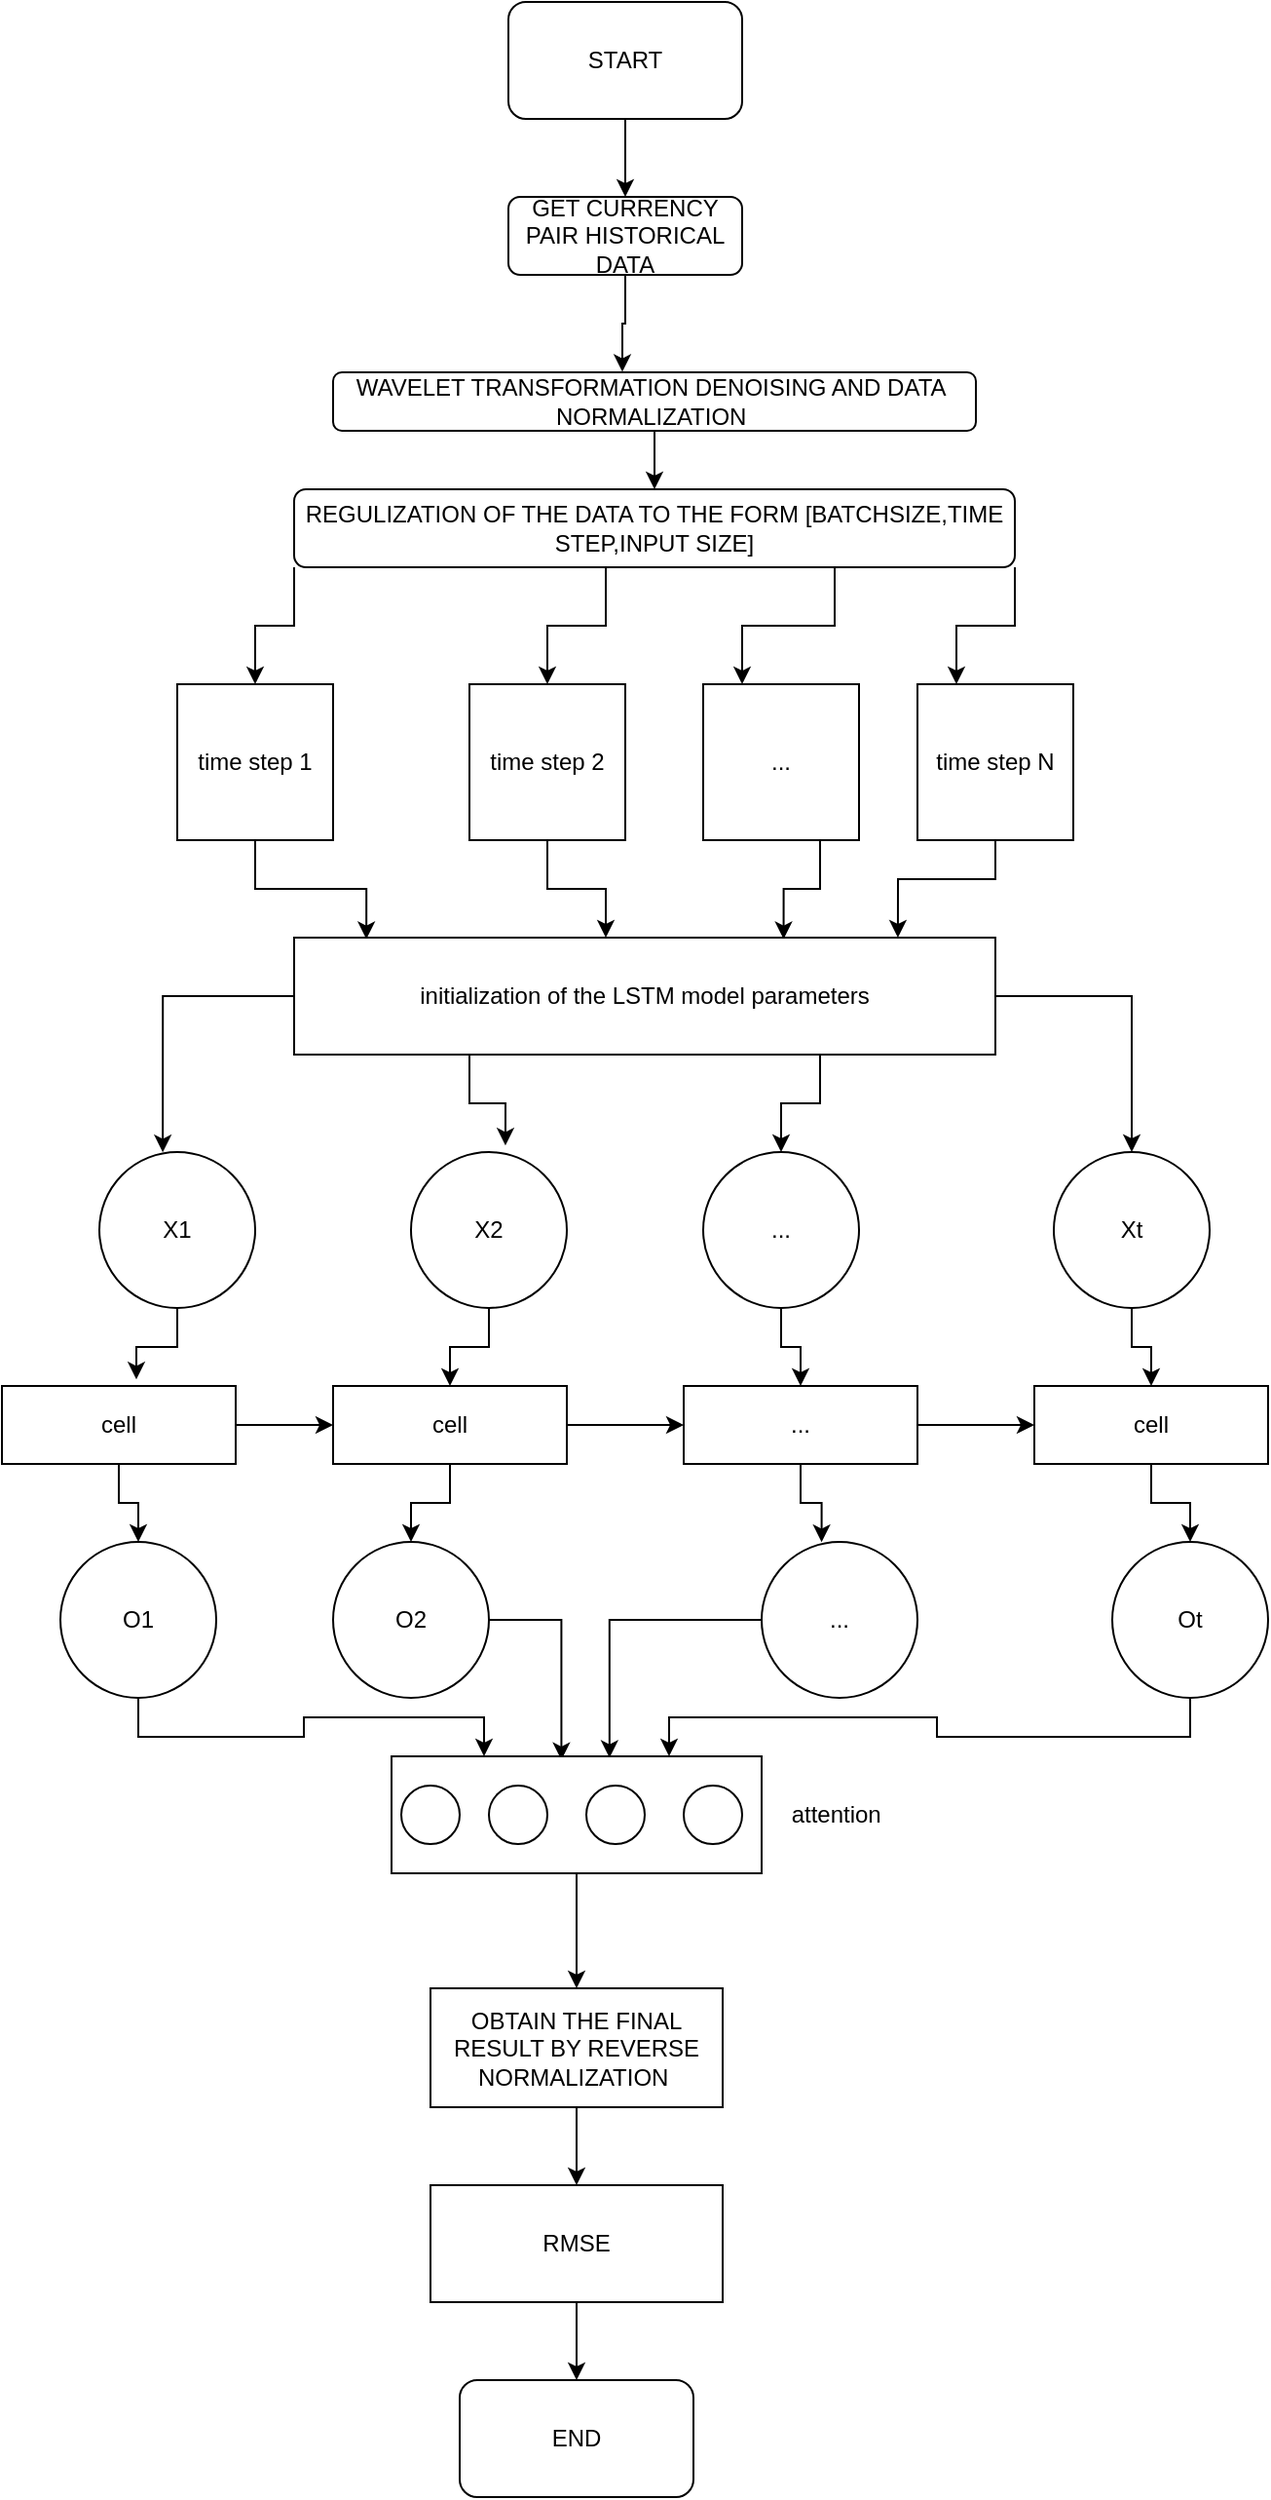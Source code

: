 <mxfile version="14.6.13" type="github">
  <diagram id="C5RBs43oDa-KdzZeNtuy" name="Page-1">
    <mxGraphModel dx="2394" dy="633" grid="1" gridSize="10" guides="1" tooltips="1" connect="1" arrows="1" fold="1" page="1" pageScale="1" pageWidth="827" pageHeight="1169" math="0" shadow="0">
      <root>
        <mxCell id="WIyWlLk6GJQsqaUBKTNV-0" />
        <mxCell id="WIyWlLk6GJQsqaUBKTNV-1" parent="WIyWlLk6GJQsqaUBKTNV-0" />
        <mxCell id="QdtFReI3HZT-71ODESwy-89" style="edgeStyle=orthogonalEdgeStyle;rounded=0;orthogonalLoop=1;jettySize=auto;html=1;exitX=0.5;exitY=1;exitDx=0;exitDy=0;entryX=0.45;entryY=-0.008;entryDx=0;entryDy=0;entryPerimeter=0;" edge="1" parent="WIyWlLk6GJQsqaUBKTNV-1" source="WIyWlLk6GJQsqaUBKTNV-3" target="QdtFReI3HZT-71ODESwy-0">
          <mxGeometry relative="1" as="geometry" />
        </mxCell>
        <mxCell id="WIyWlLk6GJQsqaUBKTNV-3" value="GET CURRENCY PAIR HISTORICAL DATA" style="rounded=1;whiteSpace=wrap;html=1;fontSize=12;glass=0;strokeWidth=1;shadow=0;" parent="WIyWlLk6GJQsqaUBKTNV-1" vertex="1">
          <mxGeometry x="180" y="190" width="120" height="40" as="geometry" />
        </mxCell>
        <mxCell id="QdtFReI3HZT-71ODESwy-15" style="edgeStyle=orthogonalEdgeStyle;rounded=0;orthogonalLoop=1;jettySize=auto;html=1;exitX=0.5;exitY=1;exitDx=0;exitDy=0;entryX=0.5;entryY=0;entryDx=0;entryDy=0;" edge="1" parent="WIyWlLk6GJQsqaUBKTNV-1" source="QdtFReI3HZT-71ODESwy-0" target="QdtFReI3HZT-71ODESwy-7">
          <mxGeometry relative="1" as="geometry" />
        </mxCell>
        <mxCell id="QdtFReI3HZT-71ODESwy-0" value="WAVELET TRANSFORMATION DENOISING AND DATA&amp;nbsp; NORMALIZATION&amp;nbsp;" style="rounded=1;whiteSpace=wrap;html=1;fontSize=12;glass=0;strokeWidth=1;shadow=0;" vertex="1" parent="WIyWlLk6GJQsqaUBKTNV-1">
          <mxGeometry x="90" y="280" width="330" height="30" as="geometry" />
        </mxCell>
        <mxCell id="QdtFReI3HZT-71ODESwy-25" style="edgeStyle=orthogonalEdgeStyle;rounded=0;orthogonalLoop=1;jettySize=auto;html=1;exitX=0.5;exitY=1;exitDx=0;exitDy=0;entryX=0.5;entryY=0;entryDx=0;entryDy=0;" edge="1" parent="WIyWlLk6GJQsqaUBKTNV-1" source="QdtFReI3HZT-71ODESwy-3" target="WIyWlLk6GJQsqaUBKTNV-3">
          <mxGeometry relative="1" as="geometry" />
        </mxCell>
        <mxCell id="QdtFReI3HZT-71ODESwy-3" value="START" style="rounded=1;whiteSpace=wrap;html=1;" vertex="1" parent="WIyWlLk6GJQsqaUBKTNV-1">
          <mxGeometry x="180" y="90" width="120" height="60" as="geometry" />
        </mxCell>
        <mxCell id="QdtFReI3HZT-71ODESwy-19" style="edgeStyle=orthogonalEdgeStyle;rounded=0;orthogonalLoop=1;jettySize=auto;html=1;exitX=0.25;exitY=1;exitDx=0;exitDy=0;entryX=0.5;entryY=0;entryDx=0;entryDy=0;" edge="1" parent="WIyWlLk6GJQsqaUBKTNV-1" source="QdtFReI3HZT-71ODESwy-7" target="QdtFReI3HZT-71ODESwy-9">
          <mxGeometry relative="1" as="geometry">
            <Array as="points">
              <mxPoint x="230" y="380" />
              <mxPoint x="230" y="410" />
              <mxPoint x="200" y="410" />
            </Array>
          </mxGeometry>
        </mxCell>
        <mxCell id="QdtFReI3HZT-71ODESwy-24" style="edgeStyle=orthogonalEdgeStyle;rounded=0;orthogonalLoop=1;jettySize=auto;html=1;exitX=0.75;exitY=1;exitDx=0;exitDy=0;entryX=0.25;entryY=0;entryDx=0;entryDy=0;" edge="1" parent="WIyWlLk6GJQsqaUBKTNV-1" source="QdtFReI3HZT-71ODESwy-7" target="QdtFReI3HZT-71ODESwy-10">
          <mxGeometry relative="1" as="geometry" />
        </mxCell>
        <mxCell id="QdtFReI3HZT-71ODESwy-93" style="edgeStyle=orthogonalEdgeStyle;rounded=0;orthogonalLoop=1;jettySize=auto;html=1;exitX=1;exitY=1;exitDx=0;exitDy=0;entryX=0.25;entryY=0;entryDx=0;entryDy=0;" edge="1" parent="WIyWlLk6GJQsqaUBKTNV-1" source="QdtFReI3HZT-71ODESwy-7" target="QdtFReI3HZT-71ODESwy-11">
          <mxGeometry relative="1" as="geometry" />
        </mxCell>
        <mxCell id="QdtFReI3HZT-71ODESwy-94" style="edgeStyle=orthogonalEdgeStyle;rounded=0;orthogonalLoop=1;jettySize=auto;html=1;exitX=0;exitY=1;exitDx=0;exitDy=0;" edge="1" parent="WIyWlLk6GJQsqaUBKTNV-1" source="QdtFReI3HZT-71ODESwy-7" target="QdtFReI3HZT-71ODESwy-8">
          <mxGeometry relative="1" as="geometry" />
        </mxCell>
        <mxCell id="QdtFReI3HZT-71ODESwy-7" value="REGULIZATION OF THE DATA TO THE FORM [BATCHSIZE,TIME STEP,INPUT SIZE]" style="rounded=1;whiteSpace=wrap;html=1;fontSize=12;glass=0;strokeWidth=1;shadow=0;" vertex="1" parent="WIyWlLk6GJQsqaUBKTNV-1">
          <mxGeometry x="70" y="340" width="370" height="40" as="geometry" />
        </mxCell>
        <mxCell id="QdtFReI3HZT-71ODESwy-32" style="edgeStyle=orthogonalEdgeStyle;rounded=0;orthogonalLoop=1;jettySize=auto;html=1;exitX=0.5;exitY=1;exitDx=0;exitDy=0;entryX=0.103;entryY=0.013;entryDx=0;entryDy=0;entryPerimeter=0;" edge="1" parent="WIyWlLk6GJQsqaUBKTNV-1" source="QdtFReI3HZT-71ODESwy-8" target="QdtFReI3HZT-71ODESwy-27">
          <mxGeometry relative="1" as="geometry" />
        </mxCell>
        <mxCell id="QdtFReI3HZT-71ODESwy-8" value="time step 1" style="whiteSpace=wrap;html=1;aspect=fixed;" vertex="1" parent="WIyWlLk6GJQsqaUBKTNV-1">
          <mxGeometry x="10" y="440" width="80" height="80" as="geometry" />
        </mxCell>
        <mxCell id="QdtFReI3HZT-71ODESwy-29" style="edgeStyle=orthogonalEdgeStyle;rounded=0;orthogonalLoop=1;jettySize=auto;html=1;exitX=0.5;exitY=1;exitDx=0;exitDy=0;" edge="1" parent="WIyWlLk6GJQsqaUBKTNV-1" source="QdtFReI3HZT-71ODESwy-9" target="QdtFReI3HZT-71ODESwy-27">
          <mxGeometry relative="1" as="geometry">
            <Array as="points">
              <mxPoint x="200" y="545" />
              <mxPoint x="230" y="545" />
            </Array>
          </mxGeometry>
        </mxCell>
        <mxCell id="QdtFReI3HZT-71ODESwy-9" value="time step 2" style="whiteSpace=wrap;html=1;aspect=fixed;" vertex="1" parent="WIyWlLk6GJQsqaUBKTNV-1">
          <mxGeometry x="160" y="440" width="80" height="80" as="geometry" />
        </mxCell>
        <mxCell id="QdtFReI3HZT-71ODESwy-30" style="edgeStyle=orthogonalEdgeStyle;rounded=0;orthogonalLoop=1;jettySize=auto;html=1;exitX=0.5;exitY=1;exitDx=0;exitDy=0;entryX=0.698;entryY=0.013;entryDx=0;entryDy=0;entryPerimeter=0;" edge="1" parent="WIyWlLk6GJQsqaUBKTNV-1" source="QdtFReI3HZT-71ODESwy-10" target="QdtFReI3HZT-71ODESwy-27">
          <mxGeometry relative="1" as="geometry">
            <Array as="points">
              <mxPoint x="340" y="520" />
              <mxPoint x="340" y="545" />
              <mxPoint x="321" y="545" />
            </Array>
          </mxGeometry>
        </mxCell>
        <mxCell id="QdtFReI3HZT-71ODESwy-10" value="..." style="whiteSpace=wrap;html=1;aspect=fixed;" vertex="1" parent="WIyWlLk6GJQsqaUBKTNV-1">
          <mxGeometry x="280" y="440" width="80" height="80" as="geometry" />
        </mxCell>
        <mxCell id="QdtFReI3HZT-71ODESwy-31" style="edgeStyle=orthogonalEdgeStyle;rounded=0;orthogonalLoop=1;jettySize=auto;html=1;exitX=0.5;exitY=1;exitDx=0;exitDy=0;entryX=0.861;entryY=0;entryDx=0;entryDy=0;entryPerimeter=0;" edge="1" parent="WIyWlLk6GJQsqaUBKTNV-1" source="QdtFReI3HZT-71ODESwy-11" target="QdtFReI3HZT-71ODESwy-27">
          <mxGeometry relative="1" as="geometry">
            <mxPoint x="380" y="560" as="targetPoint" />
            <Array as="points">
              <mxPoint x="430" y="540" />
              <mxPoint x="380" y="540" />
            </Array>
          </mxGeometry>
        </mxCell>
        <mxCell id="QdtFReI3HZT-71ODESwy-11" value="time step N" style="whiteSpace=wrap;html=1;aspect=fixed;" vertex="1" parent="WIyWlLk6GJQsqaUBKTNV-1">
          <mxGeometry x="390" y="440" width="80" height="80" as="geometry" />
        </mxCell>
        <mxCell id="QdtFReI3HZT-71ODESwy-40" style="edgeStyle=orthogonalEdgeStyle;rounded=0;orthogonalLoop=1;jettySize=auto;html=1;entryX=0.407;entryY=0.002;entryDx=0;entryDy=0;entryPerimeter=0;" edge="1" parent="WIyWlLk6GJQsqaUBKTNV-1" source="QdtFReI3HZT-71ODESwy-27" target="QdtFReI3HZT-71ODESwy-35">
          <mxGeometry relative="1" as="geometry" />
        </mxCell>
        <mxCell id="QdtFReI3HZT-71ODESwy-41" style="edgeStyle=orthogonalEdgeStyle;rounded=0;orthogonalLoop=1;jettySize=auto;html=1;exitX=1;exitY=0.5;exitDx=0;exitDy=0;entryX=0.5;entryY=0;entryDx=0;entryDy=0;" edge="1" parent="WIyWlLk6GJQsqaUBKTNV-1" source="QdtFReI3HZT-71ODESwy-27" target="QdtFReI3HZT-71ODESwy-36">
          <mxGeometry relative="1" as="geometry" />
        </mxCell>
        <mxCell id="QdtFReI3HZT-71ODESwy-45" style="edgeStyle=orthogonalEdgeStyle;rounded=0;orthogonalLoop=1;jettySize=auto;html=1;exitX=0.75;exitY=1;exitDx=0;exitDy=0;entryX=0.5;entryY=0;entryDx=0;entryDy=0;" edge="1" parent="WIyWlLk6GJQsqaUBKTNV-1" source="QdtFReI3HZT-71ODESwy-27" target="QdtFReI3HZT-71ODESwy-33">
          <mxGeometry relative="1" as="geometry" />
        </mxCell>
        <mxCell id="QdtFReI3HZT-71ODESwy-46" style="edgeStyle=orthogonalEdgeStyle;rounded=0;orthogonalLoop=1;jettySize=auto;html=1;exitX=0.25;exitY=1;exitDx=0;exitDy=0;entryX=0.606;entryY=-0.042;entryDx=0;entryDy=0;entryPerimeter=0;" edge="1" parent="WIyWlLk6GJQsqaUBKTNV-1" source="QdtFReI3HZT-71ODESwy-27" target="QdtFReI3HZT-71ODESwy-34">
          <mxGeometry relative="1" as="geometry" />
        </mxCell>
        <mxCell id="QdtFReI3HZT-71ODESwy-27" value="initialization of the LSTM model parameters" style="rounded=0;whiteSpace=wrap;html=1;" vertex="1" parent="WIyWlLk6GJQsqaUBKTNV-1">
          <mxGeometry x="70" y="570" width="360" height="60" as="geometry" />
        </mxCell>
        <mxCell id="QdtFReI3HZT-71ODESwy-57" style="edgeStyle=orthogonalEdgeStyle;rounded=0;orthogonalLoop=1;jettySize=auto;html=1;exitX=0.5;exitY=1;exitDx=0;exitDy=0;entryX=0.5;entryY=0;entryDx=0;entryDy=0;" edge="1" parent="WIyWlLk6GJQsqaUBKTNV-1" source="QdtFReI3HZT-71ODESwy-33" target="QdtFReI3HZT-71ODESwy-50">
          <mxGeometry relative="1" as="geometry" />
        </mxCell>
        <mxCell id="QdtFReI3HZT-71ODESwy-33" value="..." style="ellipse;whiteSpace=wrap;html=1;aspect=fixed;" vertex="1" parent="WIyWlLk6GJQsqaUBKTNV-1">
          <mxGeometry x="280" y="680" width="80" height="80" as="geometry" />
        </mxCell>
        <mxCell id="QdtFReI3HZT-71ODESwy-55" style="edgeStyle=orthogonalEdgeStyle;rounded=0;orthogonalLoop=1;jettySize=auto;html=1;exitX=0.5;exitY=1;exitDx=0;exitDy=0;entryX=0.5;entryY=0;entryDx=0;entryDy=0;" edge="1" parent="WIyWlLk6GJQsqaUBKTNV-1" source="QdtFReI3HZT-71ODESwy-34" target="QdtFReI3HZT-71ODESwy-51">
          <mxGeometry relative="1" as="geometry" />
        </mxCell>
        <mxCell id="QdtFReI3HZT-71ODESwy-34" value="X2" style="ellipse;whiteSpace=wrap;html=1;aspect=fixed;" vertex="1" parent="WIyWlLk6GJQsqaUBKTNV-1">
          <mxGeometry x="130" y="680" width="80" height="80" as="geometry" />
        </mxCell>
        <mxCell id="QdtFReI3HZT-71ODESwy-54" style="edgeStyle=orthogonalEdgeStyle;rounded=0;orthogonalLoop=1;jettySize=auto;html=1;exitX=0.5;exitY=1;exitDx=0;exitDy=0;entryX=0.575;entryY=-0.084;entryDx=0;entryDy=0;entryPerimeter=0;" edge="1" parent="WIyWlLk6GJQsqaUBKTNV-1" source="QdtFReI3HZT-71ODESwy-35" target="QdtFReI3HZT-71ODESwy-52">
          <mxGeometry relative="1" as="geometry" />
        </mxCell>
        <mxCell id="QdtFReI3HZT-71ODESwy-35" value="X1" style="ellipse;whiteSpace=wrap;html=1;aspect=fixed;" vertex="1" parent="WIyWlLk6GJQsqaUBKTNV-1">
          <mxGeometry x="-30" y="680" width="80" height="80" as="geometry" />
        </mxCell>
        <mxCell id="QdtFReI3HZT-71ODESwy-58" style="edgeStyle=orthogonalEdgeStyle;rounded=0;orthogonalLoop=1;jettySize=auto;html=1;exitX=0.5;exitY=1;exitDx=0;exitDy=0;" edge="1" parent="WIyWlLk6GJQsqaUBKTNV-1" source="QdtFReI3HZT-71ODESwy-36" target="QdtFReI3HZT-71ODESwy-49">
          <mxGeometry relative="1" as="geometry" />
        </mxCell>
        <mxCell id="QdtFReI3HZT-71ODESwy-36" value="Xt" style="ellipse;whiteSpace=wrap;html=1;aspect=fixed;" vertex="1" parent="WIyWlLk6GJQsqaUBKTNV-1">
          <mxGeometry x="460" y="680" width="80" height="80" as="geometry" />
        </mxCell>
        <mxCell id="QdtFReI3HZT-71ODESwy-69" style="edgeStyle=orthogonalEdgeStyle;rounded=0;orthogonalLoop=1;jettySize=auto;html=1;exitX=0.5;exitY=1;exitDx=0;exitDy=0;" edge="1" parent="WIyWlLk6GJQsqaUBKTNV-1" source="QdtFReI3HZT-71ODESwy-49" target="QdtFReI3HZT-71ODESwy-60">
          <mxGeometry relative="1" as="geometry" />
        </mxCell>
        <mxCell id="QdtFReI3HZT-71ODESwy-49" value="cell" style="rounded=0;whiteSpace=wrap;html=1;" vertex="1" parent="WIyWlLk6GJQsqaUBKTNV-1">
          <mxGeometry x="450" y="800" width="120" height="40" as="geometry" />
        </mxCell>
        <mxCell id="QdtFReI3HZT-71ODESwy-68" style="edgeStyle=orthogonalEdgeStyle;rounded=0;orthogonalLoop=1;jettySize=auto;html=1;entryX=0.385;entryY=0.002;entryDx=0;entryDy=0;entryPerimeter=0;" edge="1" parent="WIyWlLk6GJQsqaUBKTNV-1" source="QdtFReI3HZT-71ODESwy-50" target="QdtFReI3HZT-71ODESwy-59">
          <mxGeometry relative="1" as="geometry" />
        </mxCell>
        <mxCell id="QdtFReI3HZT-71ODESwy-97" style="edgeStyle=orthogonalEdgeStyle;rounded=0;orthogonalLoop=1;jettySize=auto;html=1;exitX=1;exitY=0.5;exitDx=0;exitDy=0;entryX=0;entryY=0.5;entryDx=0;entryDy=0;" edge="1" parent="WIyWlLk6GJQsqaUBKTNV-1" source="QdtFReI3HZT-71ODESwy-50" target="QdtFReI3HZT-71ODESwy-49">
          <mxGeometry relative="1" as="geometry" />
        </mxCell>
        <mxCell id="QdtFReI3HZT-71ODESwy-50" value="..." style="rounded=0;whiteSpace=wrap;html=1;" vertex="1" parent="WIyWlLk6GJQsqaUBKTNV-1">
          <mxGeometry x="270" y="800" width="120" height="40" as="geometry" />
        </mxCell>
        <mxCell id="QdtFReI3HZT-71ODESwy-65" style="edgeStyle=orthogonalEdgeStyle;rounded=0;orthogonalLoop=1;jettySize=auto;html=1;exitX=0.5;exitY=1;exitDx=0;exitDy=0;entryX=0.5;entryY=0;entryDx=0;entryDy=0;" edge="1" parent="WIyWlLk6GJQsqaUBKTNV-1" source="QdtFReI3HZT-71ODESwy-51" target="QdtFReI3HZT-71ODESwy-61">
          <mxGeometry relative="1" as="geometry" />
        </mxCell>
        <mxCell id="QdtFReI3HZT-71ODESwy-96" style="edgeStyle=orthogonalEdgeStyle;rounded=0;orthogonalLoop=1;jettySize=auto;html=1;exitX=1;exitY=0.5;exitDx=0;exitDy=0;entryX=0;entryY=0.5;entryDx=0;entryDy=0;" edge="1" parent="WIyWlLk6GJQsqaUBKTNV-1" source="QdtFReI3HZT-71ODESwy-51" target="QdtFReI3HZT-71ODESwy-50">
          <mxGeometry relative="1" as="geometry" />
        </mxCell>
        <mxCell id="QdtFReI3HZT-71ODESwy-51" value="cell" style="rounded=0;whiteSpace=wrap;html=1;" vertex="1" parent="WIyWlLk6GJQsqaUBKTNV-1">
          <mxGeometry x="90" y="800" width="120" height="40" as="geometry" />
        </mxCell>
        <mxCell id="QdtFReI3HZT-71ODESwy-64" style="edgeStyle=orthogonalEdgeStyle;rounded=0;orthogonalLoop=1;jettySize=auto;html=1;exitX=0.5;exitY=1;exitDx=0;exitDy=0;entryX=0.5;entryY=0;entryDx=0;entryDy=0;" edge="1" parent="WIyWlLk6GJQsqaUBKTNV-1" source="QdtFReI3HZT-71ODESwy-52" target="QdtFReI3HZT-71ODESwy-62">
          <mxGeometry relative="1" as="geometry" />
        </mxCell>
        <mxCell id="QdtFReI3HZT-71ODESwy-95" style="edgeStyle=orthogonalEdgeStyle;rounded=0;orthogonalLoop=1;jettySize=auto;html=1;exitX=1;exitY=0.5;exitDx=0;exitDy=0;entryX=0;entryY=0.5;entryDx=0;entryDy=0;" edge="1" parent="WIyWlLk6GJQsqaUBKTNV-1" source="QdtFReI3HZT-71ODESwy-52" target="QdtFReI3HZT-71ODESwy-51">
          <mxGeometry relative="1" as="geometry" />
        </mxCell>
        <mxCell id="QdtFReI3HZT-71ODESwy-52" value="cell" style="rounded=0;whiteSpace=wrap;html=1;" vertex="1" parent="WIyWlLk6GJQsqaUBKTNV-1">
          <mxGeometry x="-80" y="800" width="120" height="40" as="geometry" />
        </mxCell>
        <mxCell id="QdtFReI3HZT-71ODESwy-79" style="edgeStyle=orthogonalEdgeStyle;rounded=0;orthogonalLoop=1;jettySize=auto;html=1;exitX=0;exitY=0.5;exitDx=0;exitDy=0;entryX=0.589;entryY=0.013;entryDx=0;entryDy=0;entryPerimeter=0;" edge="1" parent="WIyWlLk6GJQsqaUBKTNV-1" source="QdtFReI3HZT-71ODESwy-59" target="QdtFReI3HZT-71ODESwy-70">
          <mxGeometry relative="1" as="geometry" />
        </mxCell>
        <mxCell id="QdtFReI3HZT-71ODESwy-59" value="..." style="ellipse;whiteSpace=wrap;html=1;aspect=fixed;" vertex="1" parent="WIyWlLk6GJQsqaUBKTNV-1">
          <mxGeometry x="310" y="880" width="80" height="80" as="geometry" />
        </mxCell>
        <mxCell id="QdtFReI3HZT-71ODESwy-82" style="edgeStyle=orthogonalEdgeStyle;rounded=0;orthogonalLoop=1;jettySize=auto;html=1;exitX=0.5;exitY=1;exitDx=0;exitDy=0;entryX=0.75;entryY=0;entryDx=0;entryDy=0;" edge="1" parent="WIyWlLk6GJQsqaUBKTNV-1" source="QdtFReI3HZT-71ODESwy-60" target="QdtFReI3HZT-71ODESwy-70">
          <mxGeometry relative="1" as="geometry" />
        </mxCell>
        <mxCell id="QdtFReI3HZT-71ODESwy-60" value="Ot" style="ellipse;whiteSpace=wrap;html=1;aspect=fixed;" vertex="1" parent="WIyWlLk6GJQsqaUBKTNV-1">
          <mxGeometry x="490" y="880" width="80" height="80" as="geometry" />
        </mxCell>
        <mxCell id="QdtFReI3HZT-71ODESwy-80" style="edgeStyle=orthogonalEdgeStyle;rounded=0;orthogonalLoop=1;jettySize=auto;html=1;exitX=1;exitY=0.5;exitDx=0;exitDy=0;entryX=0.459;entryY=0.032;entryDx=0;entryDy=0;entryPerimeter=0;" edge="1" parent="WIyWlLk6GJQsqaUBKTNV-1" source="QdtFReI3HZT-71ODESwy-61" target="QdtFReI3HZT-71ODESwy-70">
          <mxGeometry relative="1" as="geometry" />
        </mxCell>
        <mxCell id="QdtFReI3HZT-71ODESwy-61" value="O2" style="ellipse;whiteSpace=wrap;html=1;aspect=fixed;" vertex="1" parent="WIyWlLk6GJQsqaUBKTNV-1">
          <mxGeometry x="90" y="880" width="80" height="80" as="geometry" />
        </mxCell>
        <mxCell id="QdtFReI3HZT-71ODESwy-81" style="edgeStyle=orthogonalEdgeStyle;rounded=0;orthogonalLoop=1;jettySize=auto;html=1;exitX=0.5;exitY=1;exitDx=0;exitDy=0;entryX=0.25;entryY=0;entryDx=0;entryDy=0;" edge="1" parent="WIyWlLk6GJQsqaUBKTNV-1" source="QdtFReI3HZT-71ODESwy-62" target="QdtFReI3HZT-71ODESwy-70">
          <mxGeometry relative="1" as="geometry" />
        </mxCell>
        <mxCell id="QdtFReI3HZT-71ODESwy-62" value="O1" style="ellipse;whiteSpace=wrap;html=1;aspect=fixed;" vertex="1" parent="WIyWlLk6GJQsqaUBKTNV-1">
          <mxGeometry x="-50" y="880" width="80" height="80" as="geometry" />
        </mxCell>
        <mxCell id="QdtFReI3HZT-71ODESwy-88" style="edgeStyle=orthogonalEdgeStyle;rounded=0;orthogonalLoop=1;jettySize=auto;html=1;exitX=0.5;exitY=1;exitDx=0;exitDy=0;entryX=0.5;entryY=0;entryDx=0;entryDy=0;" edge="1" parent="WIyWlLk6GJQsqaUBKTNV-1" source="QdtFReI3HZT-71ODESwy-70" target="QdtFReI3HZT-71ODESwy-71">
          <mxGeometry relative="1" as="geometry" />
        </mxCell>
        <mxCell id="QdtFReI3HZT-71ODESwy-70" value="" style="rounded=0;whiteSpace=wrap;html=1;" vertex="1" parent="WIyWlLk6GJQsqaUBKTNV-1">
          <mxGeometry x="120" y="990" width="190" height="60" as="geometry" />
        </mxCell>
        <mxCell id="QdtFReI3HZT-71ODESwy-86" style="edgeStyle=orthogonalEdgeStyle;rounded=0;orthogonalLoop=1;jettySize=auto;html=1;entryX=0.5;entryY=0;entryDx=0;entryDy=0;" edge="1" parent="WIyWlLk6GJQsqaUBKTNV-1" source="QdtFReI3HZT-71ODESwy-71" target="QdtFReI3HZT-71ODESwy-85">
          <mxGeometry relative="1" as="geometry" />
        </mxCell>
        <mxCell id="QdtFReI3HZT-71ODESwy-71" value="OBTAIN THE FINAL RESULT BY REVERSE NORMALIZATION&amp;nbsp;" style="rounded=0;whiteSpace=wrap;html=1;" vertex="1" parent="WIyWlLk6GJQsqaUBKTNV-1">
          <mxGeometry x="140" y="1109" width="150" height="61" as="geometry" />
        </mxCell>
        <mxCell id="QdtFReI3HZT-71ODESwy-72" value="END" style="rounded=1;whiteSpace=wrap;html=1;" vertex="1" parent="WIyWlLk6GJQsqaUBKTNV-1">
          <mxGeometry x="155" y="1310" width="120" height="60" as="geometry" />
        </mxCell>
        <mxCell id="QdtFReI3HZT-71ODESwy-87" style="edgeStyle=orthogonalEdgeStyle;rounded=0;orthogonalLoop=1;jettySize=auto;html=1;entryX=0.5;entryY=0;entryDx=0;entryDy=0;" edge="1" parent="WIyWlLk6GJQsqaUBKTNV-1" source="QdtFReI3HZT-71ODESwy-85" target="QdtFReI3HZT-71ODESwy-72">
          <mxGeometry relative="1" as="geometry" />
        </mxCell>
        <mxCell id="QdtFReI3HZT-71ODESwy-85" value="RMSE" style="rounded=0;whiteSpace=wrap;html=1;" vertex="1" parent="WIyWlLk6GJQsqaUBKTNV-1">
          <mxGeometry x="140" y="1210" width="150" height="60" as="geometry" />
        </mxCell>
        <mxCell id="QdtFReI3HZT-71ODESwy-99" value="" style="ellipse;whiteSpace=wrap;html=1;aspect=fixed;" vertex="1" parent="WIyWlLk6GJQsqaUBKTNV-1">
          <mxGeometry x="270" y="1005" width="30" height="30" as="geometry" />
        </mxCell>
        <mxCell id="QdtFReI3HZT-71ODESwy-100" value="" style="ellipse;whiteSpace=wrap;html=1;aspect=fixed;" vertex="1" parent="WIyWlLk6GJQsqaUBKTNV-1">
          <mxGeometry x="220" y="1005" width="30" height="30" as="geometry" />
        </mxCell>
        <mxCell id="QdtFReI3HZT-71ODESwy-101" value="" style="ellipse;whiteSpace=wrap;html=1;aspect=fixed;" vertex="1" parent="WIyWlLk6GJQsqaUBKTNV-1">
          <mxGeometry x="170" y="1005" width="30" height="30" as="geometry" />
        </mxCell>
        <mxCell id="QdtFReI3HZT-71ODESwy-102" value="" style="ellipse;whiteSpace=wrap;html=1;aspect=fixed;" vertex="1" parent="WIyWlLk6GJQsqaUBKTNV-1">
          <mxGeometry x="125" y="1005" width="30" height="30" as="geometry" />
        </mxCell>
        <mxCell id="QdtFReI3HZT-71ODESwy-103" value="attention&amp;nbsp;" style="text;html=1;strokeColor=none;fillColor=none;align=center;verticalAlign=middle;whiteSpace=wrap;rounded=0;" vertex="1" parent="WIyWlLk6GJQsqaUBKTNV-1">
          <mxGeometry x="330" y="1005" width="40" height="30" as="geometry" />
        </mxCell>
      </root>
    </mxGraphModel>
  </diagram>
</mxfile>
